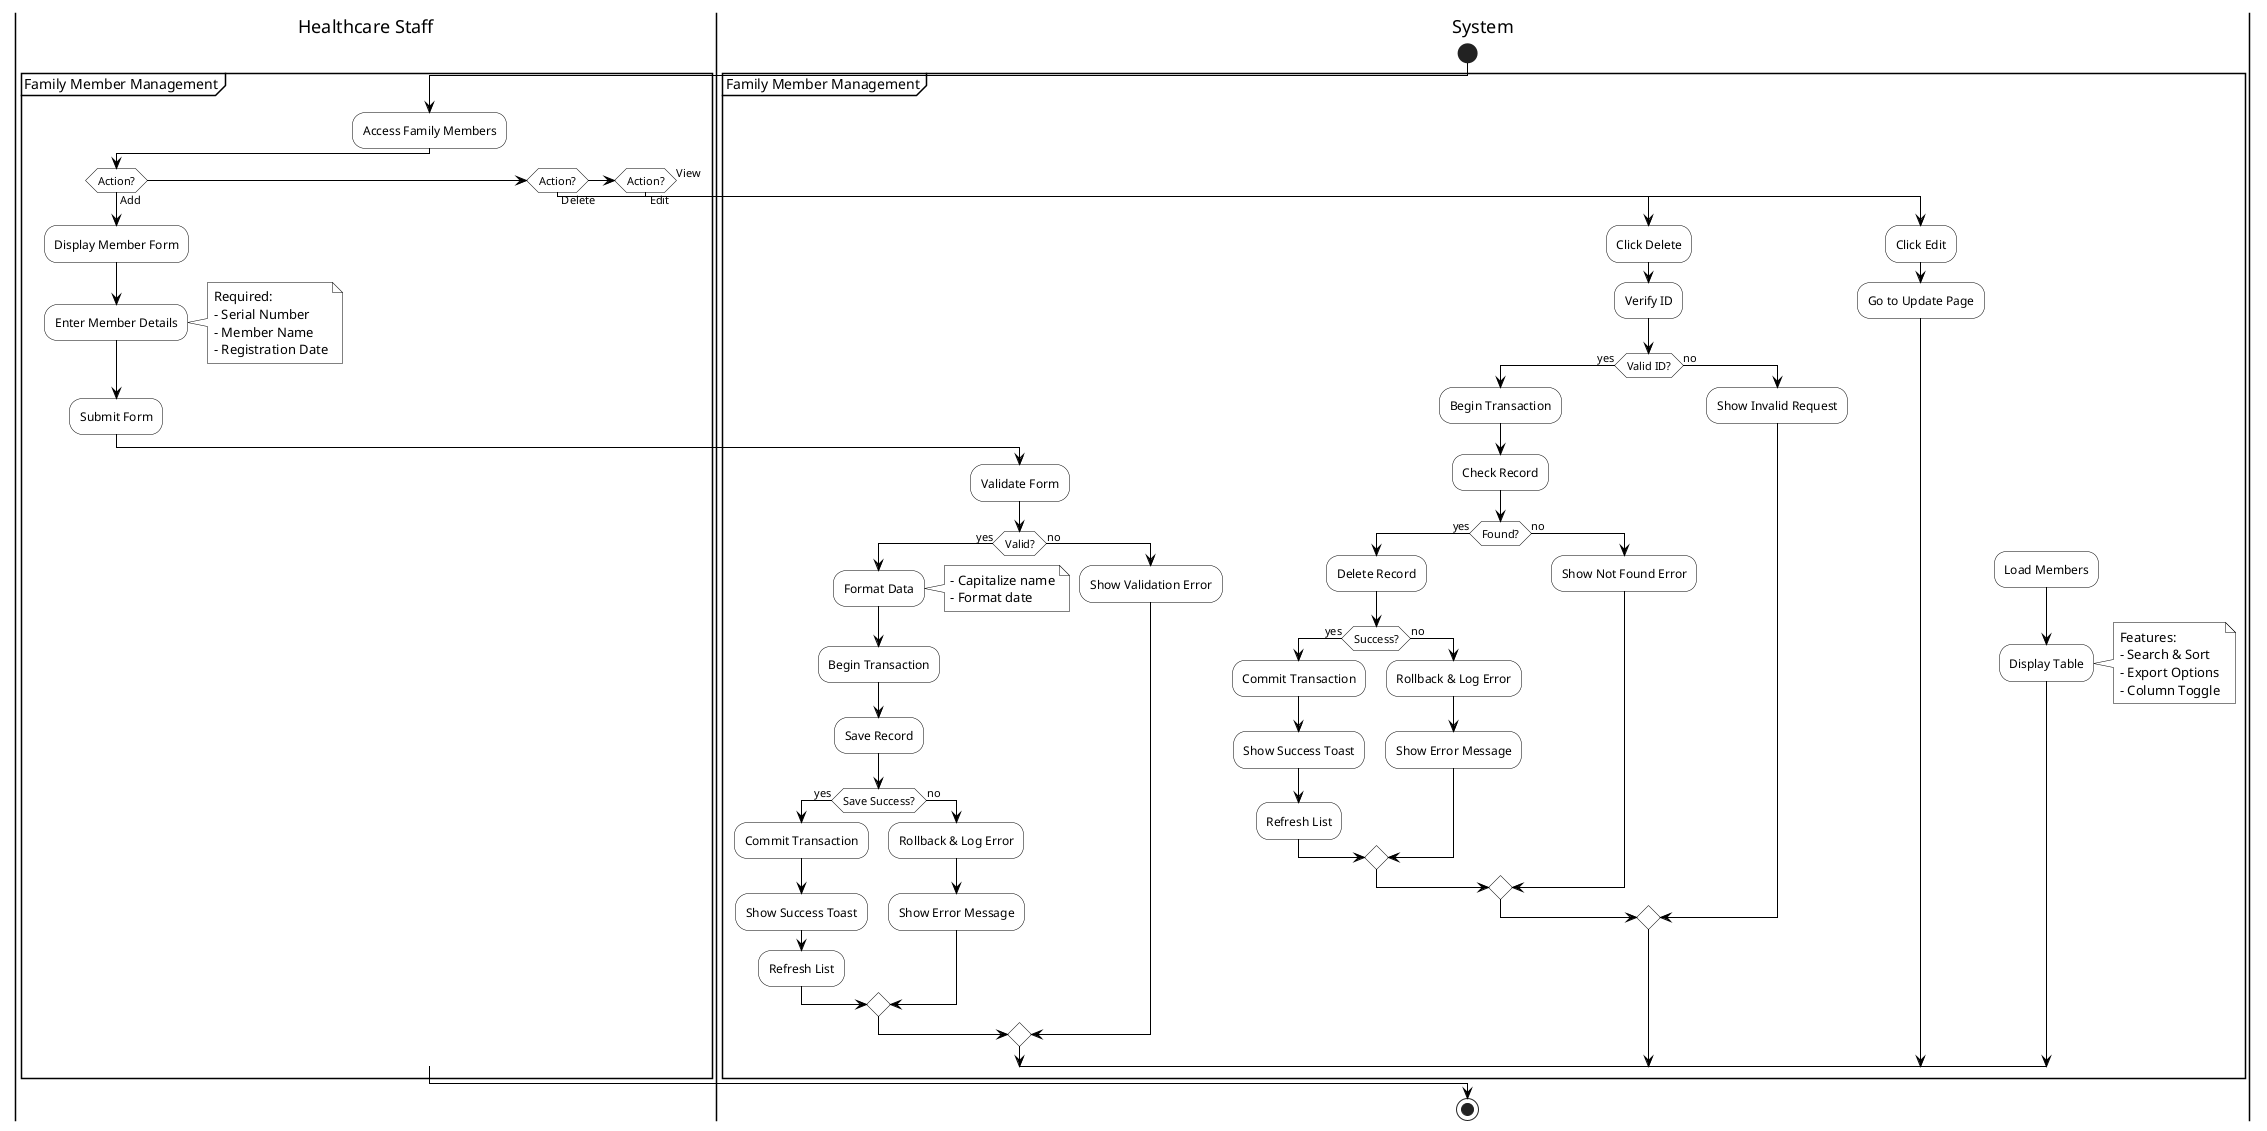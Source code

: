 @startuml Family Members Activity
skinparam monochrome true
skinparam shadowing false
skinparam ActivityBackgroundColor white
skinparam ActivityBorderColor black
skinparam ArrowColor black
skinparam NoteBackgroundColor white
skinparam NoteBorderColor black

|Healthcare Staff|
|System|

start

partition "Family Member Management" {
  |Healthcare Staff|
  :Access Family Members;
  
  if (Action?) is (Add) then
    :Display Member Form;
    :Enter Member Details;
    note right
      Required:
      - Serial Number
      - Member Name
      - Registration Date
    end note
    
    :Submit Form;
    
    |System|
    :Validate Form;
    
    if (Valid?) then (yes)
      :Format Data;
      note right
        - Capitalize name
        - Format date
      end note
      
      :Begin Transaction;
      :Save Record;
      
      if (Save Success?) then (yes)
        :Commit Transaction;
        :Show Success Toast;
        :Refresh List;
      else (no)
        :Rollback & Log Error;
        :Show Error Message;
      endif
      
    else (no)
      :Show Validation Error;
    endif
    
  elseif (Action?) is (Delete)
    :Click Delete;
    
    |System|
    :Verify ID;
    
    if (Valid ID?) then (yes)
      :Begin Transaction;
      :Check Record;
      
      if (Found?) then (yes)
        :Delete Record;
        
        if (Success?) then (yes)
          :Commit Transaction;
          :Show Success Toast;
          :Refresh List;
        else (no)
          :Rollback & Log Error;
          :Show Error Message;
        endif
        
      else (no)
        :Show Not Found Error;
      endif
      
    else (no)
      :Show Invalid Request;
    endif
    
  elseif (Action?) is (Edit)
    :Click Edit;
    :Go to Update Page;
    
  else (View)
    |System|
    :Load Members;
    :Display Table;
    note right
      Features:
      - Search & Sort
      - Export Options
      - Column Toggle
    end note
  endif
}

stop

@enduml 